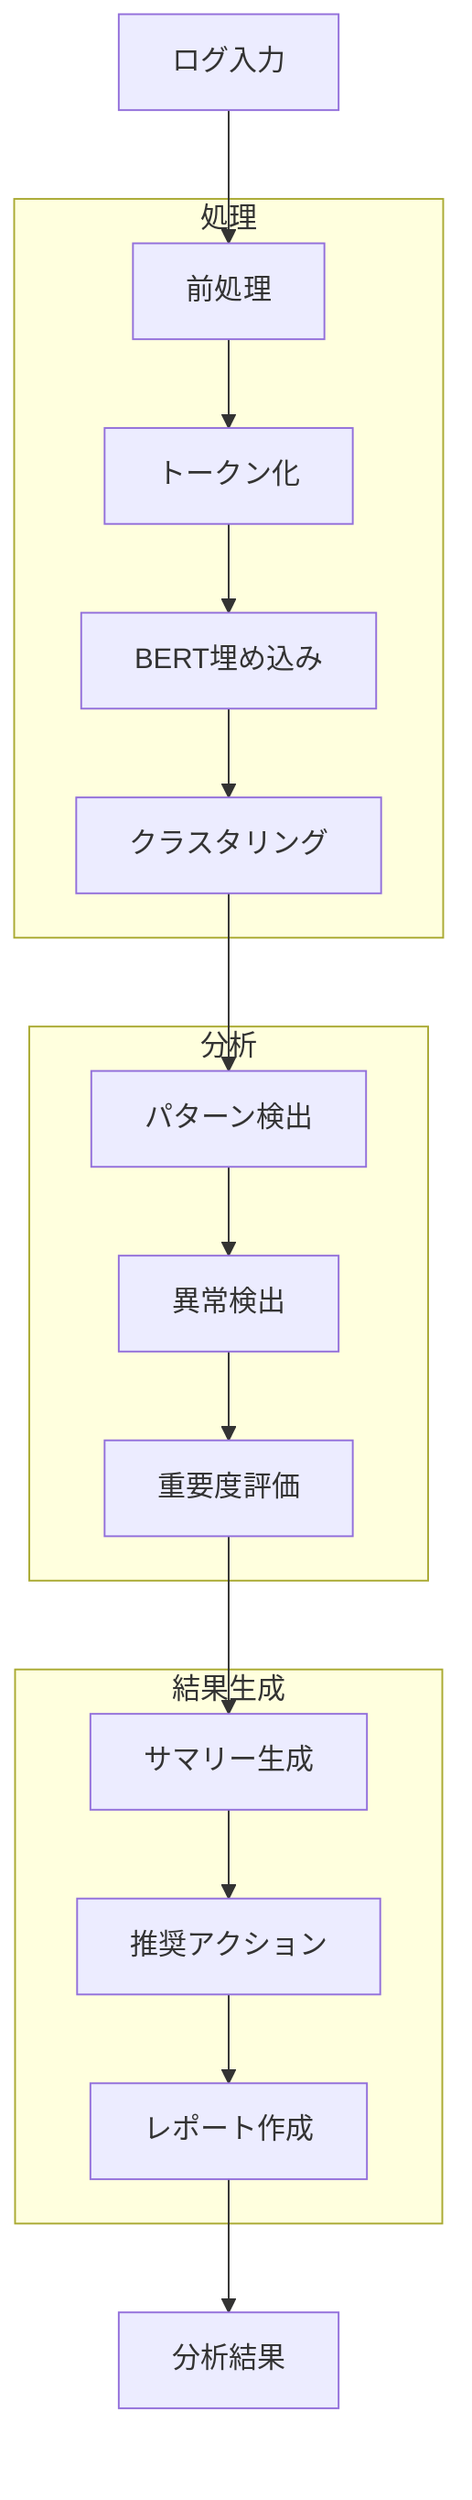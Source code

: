 flowchart TB
    Input[ログ入力] --> Preprocess[前処理]
    
    subgraph Processing[処理]
        Preprocess --> Token[トークン化]
        Token --> Embed[BERT埋め込み]
        Embed --> Cluster[クラスタリング]
    end
    
    subgraph Analysis[分析]
        Cluster --> Pattern[パターン検出]
        Pattern --> Anomaly[異常検出]
        Anomaly --> Evaluate[重要度評価]
    end
    
    subgraph Results[結果生成]
        Evaluate --> Summary[サマリー生成]
        Summary --> Recommend[推奨アクション]
        Recommend --> Report[レポート作成]
    end
    
    Report --> Output[分析結果]